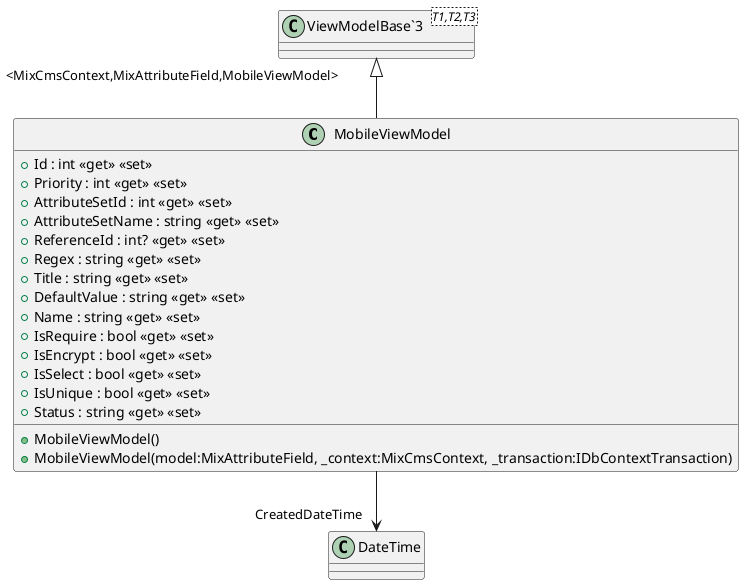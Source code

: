 @startuml
class MobileViewModel {
    + Id : int <<get>> <<set>>
    + Priority : int <<get>> <<set>>
    + AttributeSetId : int <<get>> <<set>>
    + AttributeSetName : string <<get>> <<set>>
    + ReferenceId : int? <<get>> <<set>>
    + Regex : string <<get>> <<set>>
    + Title : string <<get>> <<set>>
    + DefaultValue : string <<get>> <<set>>
    + Name : string <<get>> <<set>>
    + IsRequire : bool <<get>> <<set>>
    + IsEncrypt : bool <<get>> <<set>>
    + IsSelect : bool <<get>> <<set>>
    + IsUnique : bool <<get>> <<set>>
    + Status : string <<get>> <<set>>
    + MobileViewModel()
    + MobileViewModel(model:MixAttributeField, _context:MixCmsContext, _transaction:IDbContextTransaction)
}
class "ViewModelBase`3"<T1,T2,T3> {
}
"ViewModelBase`3" "<MixCmsContext,MixAttributeField,MobileViewModel>" <|-- MobileViewModel
MobileViewModel --> "CreatedDateTime" DateTime
@enduml
